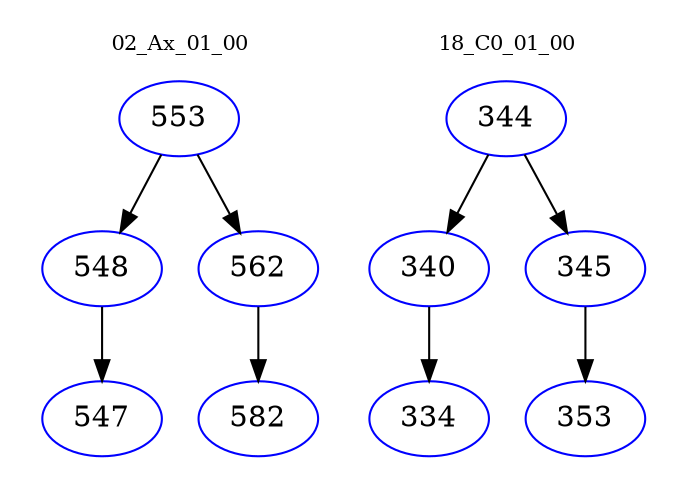 digraph{
subgraph cluster_0 {
color = white
label = "02_Ax_01_00";
fontsize=10;
T0_553 [label="553", color="blue"]
T0_553 -> T0_548 [color="black"]
T0_548 [label="548", color="blue"]
T0_548 -> T0_547 [color="black"]
T0_547 [label="547", color="blue"]
T0_553 -> T0_562 [color="black"]
T0_562 [label="562", color="blue"]
T0_562 -> T0_582 [color="black"]
T0_582 [label="582", color="blue"]
}
subgraph cluster_1 {
color = white
label = "18_C0_01_00";
fontsize=10;
T1_344 [label="344", color="blue"]
T1_344 -> T1_340 [color="black"]
T1_340 [label="340", color="blue"]
T1_340 -> T1_334 [color="black"]
T1_334 [label="334", color="blue"]
T1_344 -> T1_345 [color="black"]
T1_345 [label="345", color="blue"]
T1_345 -> T1_353 [color="black"]
T1_353 [label="353", color="blue"]
}
}
